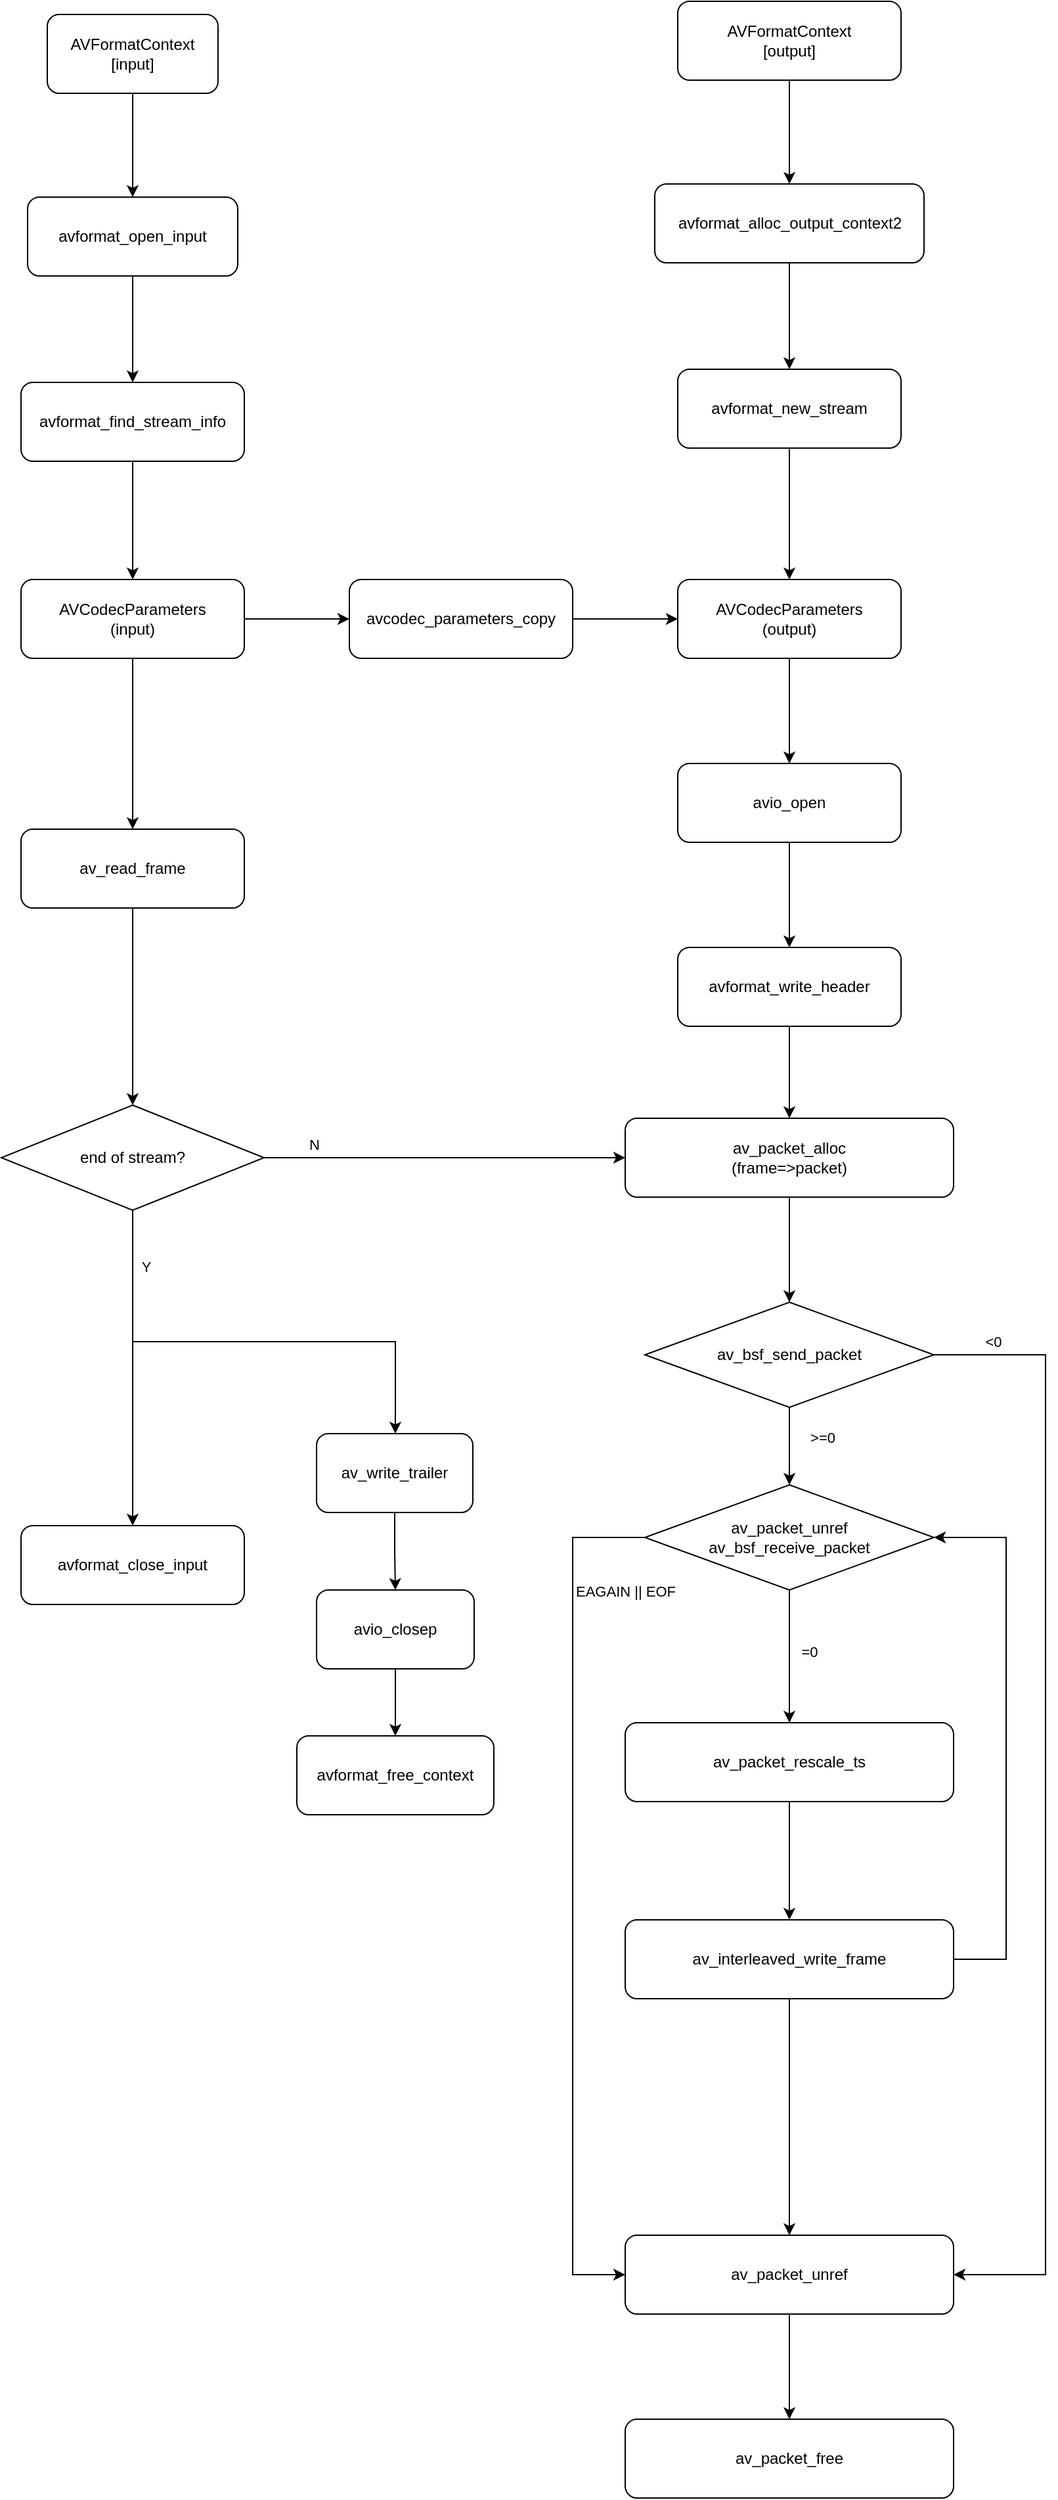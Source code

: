 <mxfile version="20.1.1" type="github">
  <diagram id="fi-OBeDVoVyC95V5E4uT" name="Page-1">
    <mxGraphModel dx="642" dy="2010" grid="1" gridSize="10" guides="1" tooltips="1" connect="1" arrows="1" fold="1" page="1" pageScale="1" pageWidth="827" pageHeight="1169" math="0" shadow="0">
      <root>
        <mxCell id="0" />
        <mxCell id="1" parent="0" />
        <mxCell id="qyG4BkSLCux7nXN27tCq-3" value="" style="edgeStyle=orthogonalEdgeStyle;rounded=0;orthogonalLoop=1;jettySize=auto;html=1;" parent="1" source="qyG4BkSLCux7nXN27tCq-1" target="qyG4BkSLCux7nXN27tCq-2" edge="1">
          <mxGeometry relative="1" as="geometry" />
        </mxCell>
        <mxCell id="qyG4BkSLCux7nXN27tCq-1" value="AVFormatContext&lt;br&gt;[input]" style="rounded=1;whiteSpace=wrap;html=1;" parent="1" vertex="1">
          <mxGeometry x="40" y="-80" width="130" height="60" as="geometry" />
        </mxCell>
        <mxCell id="qyG4BkSLCux7nXN27tCq-5" value="" style="edgeStyle=orthogonalEdgeStyle;rounded=0;orthogonalLoop=1;jettySize=auto;html=1;" parent="1" source="qyG4BkSLCux7nXN27tCq-2" target="qyG4BkSLCux7nXN27tCq-4" edge="1">
          <mxGeometry relative="1" as="geometry" />
        </mxCell>
        <mxCell id="qyG4BkSLCux7nXN27tCq-2" value="avformat_open_input" style="rounded=1;whiteSpace=wrap;html=1;" parent="1" vertex="1">
          <mxGeometry x="25" y="59" width="160" height="60" as="geometry" />
        </mxCell>
        <mxCell id="qyG4BkSLCux7nXN27tCq-24" value="" style="edgeStyle=orthogonalEdgeStyle;rounded=0;orthogonalLoop=1;jettySize=auto;html=1;" parent="1" source="qyG4BkSLCux7nXN27tCq-4" target="qyG4BkSLCux7nXN27tCq-6" edge="1">
          <mxGeometry relative="1" as="geometry">
            <mxPoint x="96" y="340" as="targetPoint" />
          </mxGeometry>
        </mxCell>
        <mxCell id="qyG4BkSLCux7nXN27tCq-4" value="avformat_find_stream_info" style="rounded=1;whiteSpace=wrap;html=1;" parent="1" vertex="1">
          <mxGeometry x="20" y="200" width="170" height="60" as="geometry" />
        </mxCell>
        <mxCell id="qyG4BkSLCux7nXN27tCq-9" value="" style="edgeStyle=orthogonalEdgeStyle;rounded=0;orthogonalLoop=1;jettySize=auto;html=1;" parent="1" source="qyG4BkSLCux7nXN27tCq-6" target="qyG4BkSLCux7nXN27tCq-8" edge="1">
          <mxGeometry relative="1" as="geometry" />
        </mxCell>
        <mxCell id="qyG4BkSLCux7nXN27tCq-43" value="" style="edgeStyle=orthogonalEdgeStyle;rounded=0;orthogonalLoop=1;jettySize=auto;html=1;" parent="1" source="qyG4BkSLCux7nXN27tCq-6" target="qyG4BkSLCux7nXN27tCq-42" edge="1">
          <mxGeometry relative="1" as="geometry" />
        </mxCell>
        <mxCell id="qyG4BkSLCux7nXN27tCq-6" value="AVCodecParameters&lt;br&gt;(input)" style="rounded=1;whiteSpace=wrap;html=1;" parent="1" vertex="1">
          <mxGeometry x="20" y="350" width="170" height="60" as="geometry" />
        </mxCell>
        <mxCell id="qyG4BkSLCux7nXN27tCq-11" value="" style="edgeStyle=orthogonalEdgeStyle;rounded=0;orthogonalLoop=1;jettySize=auto;html=1;" parent="1" source="qyG4BkSLCux7nXN27tCq-8" target="qyG4BkSLCux7nXN27tCq-12" edge="1">
          <mxGeometry relative="1" as="geometry">
            <mxPoint x="96" y="770" as="targetPoint" />
          </mxGeometry>
        </mxCell>
        <mxCell id="qyG4BkSLCux7nXN27tCq-8" value="av_read_frame" style="rounded=1;whiteSpace=wrap;html=1;" parent="1" vertex="1">
          <mxGeometry x="20" y="540" width="170" height="60" as="geometry" />
        </mxCell>
        <mxCell id="qyG4BkSLCux7nXN27tCq-14" value="" style="edgeStyle=orthogonalEdgeStyle;rounded=0;orthogonalLoop=1;jettySize=auto;html=1;" parent="1" source="qyG4BkSLCux7nXN27tCq-12" target="qyG4BkSLCux7nXN27tCq-15" edge="1">
          <mxGeometry relative="1" as="geometry">
            <mxPoint x="275" y="790" as="targetPoint" />
          </mxGeometry>
        </mxCell>
        <mxCell id="qyG4BkSLCux7nXN27tCq-33" value="N" style="edgeLabel;html=1;align=center;verticalAlign=middle;resizable=0;points=[];" parent="qyG4BkSLCux7nXN27tCq-14" vertex="1" connectable="0">
          <mxGeometry x="-0.737" y="1" relative="1" as="geometry">
            <mxPoint x="2" y="-9" as="offset" />
          </mxGeometry>
        </mxCell>
        <mxCell id="qyG4BkSLCux7nXN27tCq-27" value="" style="edgeStyle=orthogonalEdgeStyle;rounded=0;orthogonalLoop=1;jettySize=auto;html=1;entryX=0.5;entryY=0;entryDx=0;entryDy=0;" parent="1" source="qyG4BkSLCux7nXN27tCq-12" target="qyG4BkSLCux7nXN27tCq-18" edge="1">
          <mxGeometry relative="1" as="geometry">
            <mxPoint x="95" y="1030" as="targetPoint" />
          </mxGeometry>
        </mxCell>
        <mxCell id="qyG4BkSLCux7nXN27tCq-34" value="Y" style="edgeLabel;html=1;align=center;verticalAlign=middle;resizable=0;points=[];" parent="qyG4BkSLCux7nXN27tCq-27" vertex="1" connectable="0">
          <mxGeometry x="-0.367" y="-1" relative="1" as="geometry">
            <mxPoint x="11" y="-33" as="offset" />
          </mxGeometry>
        </mxCell>
        <mxCell id="qyG4BkSLCux7nXN27tCq-41" style="edgeStyle=orthogonalEdgeStyle;rounded=0;orthogonalLoop=1;jettySize=auto;html=1;" parent="1" source="qyG4BkSLCux7nXN27tCq-12" target="qyG4BkSLCux7nXN27tCq-35" edge="1">
          <mxGeometry relative="1" as="geometry">
            <Array as="points">
              <mxPoint x="105" y="930" />
              <mxPoint x="305" y="930" />
            </Array>
          </mxGeometry>
        </mxCell>
        <mxCell id="qyG4BkSLCux7nXN27tCq-12" value="end of stream?" style="rhombus;whiteSpace=wrap;html=1;" parent="1" vertex="1">
          <mxGeometry x="5" y="750" width="200" height="80" as="geometry" />
        </mxCell>
        <mxCell id="d98oyUmLEYoi0CtMNhRd-12" value="" style="edgeStyle=orthogonalEdgeStyle;rounded=0;orthogonalLoop=1;jettySize=auto;html=1;" edge="1" parent="1" source="qyG4BkSLCux7nXN27tCq-15" target="d98oyUmLEYoi0CtMNhRd-14">
          <mxGeometry relative="1" as="geometry">
            <mxPoint x="605" y="900" as="targetPoint" />
          </mxGeometry>
        </mxCell>
        <mxCell id="qyG4BkSLCux7nXN27tCq-15" value="av_packet_alloc&lt;br&gt;(frame=&amp;gt;packet)" style="rounded=1;whiteSpace=wrap;html=1;" parent="1" vertex="1">
          <mxGeometry x="480" y="760" width="250" height="60" as="geometry" />
        </mxCell>
        <mxCell id="qyG4BkSLCux7nXN27tCq-18" value="avformat_close_input" style="rounded=1;whiteSpace=wrap;html=1;" parent="1" vertex="1">
          <mxGeometry x="20" y="1070" width="170" height="60" as="geometry" />
        </mxCell>
        <mxCell id="qyG4BkSLCux7nXN27tCq-40" value="" style="edgeStyle=orthogonalEdgeStyle;rounded=0;orthogonalLoop=1;jettySize=auto;html=1;" parent="1" source="qyG4BkSLCux7nXN27tCq-31" target="qyG4BkSLCux7nXN27tCq-39" edge="1">
          <mxGeometry relative="1" as="geometry" />
        </mxCell>
        <mxCell id="qyG4BkSLCux7nXN27tCq-31" value="avio_closep" style="rounded=1;whiteSpace=wrap;html=1;" parent="1" vertex="1">
          <mxGeometry x="245" y="1119" width="120" height="60" as="geometry" />
        </mxCell>
        <mxCell id="qyG4BkSLCux7nXN27tCq-38" value="" style="edgeStyle=orthogonalEdgeStyle;rounded=0;orthogonalLoop=1;jettySize=auto;html=1;" parent="1" source="qyG4BkSLCux7nXN27tCq-35" target="qyG4BkSLCux7nXN27tCq-31" edge="1">
          <mxGeometry relative="1" as="geometry" />
        </mxCell>
        <mxCell id="qyG4BkSLCux7nXN27tCq-35" value="av_write_trailer" style="rounded=1;whiteSpace=wrap;html=1;" parent="1" vertex="1">
          <mxGeometry x="245" y="1000" width="119" height="60" as="geometry" />
        </mxCell>
        <mxCell id="qyG4BkSLCux7nXN27tCq-39" value="avformat_free_context" style="rounded=1;whiteSpace=wrap;html=1;" parent="1" vertex="1">
          <mxGeometry x="230" y="1230" width="150" height="60" as="geometry" />
        </mxCell>
        <mxCell id="qyG4BkSLCux7nXN27tCq-45" value="" style="edgeStyle=orthogonalEdgeStyle;rounded=0;orthogonalLoop=1;jettySize=auto;html=1;" parent="1" source="qyG4BkSLCux7nXN27tCq-42" target="qyG4BkSLCux7nXN27tCq-44" edge="1">
          <mxGeometry relative="1" as="geometry" />
        </mxCell>
        <mxCell id="qyG4BkSLCux7nXN27tCq-42" value="avcodec_parameters_copy" style="rounded=1;whiteSpace=wrap;html=1;" parent="1" vertex="1">
          <mxGeometry x="270" y="350" width="170" height="60" as="geometry" />
        </mxCell>
        <mxCell id="qyG4BkSLCux7nXN27tCq-47" value="" style="edgeStyle=orthogonalEdgeStyle;rounded=0;orthogonalLoop=1;jettySize=auto;html=1;" parent="1" source="qyG4BkSLCux7nXN27tCq-44" target="qyG4BkSLCux7nXN27tCq-46" edge="1">
          <mxGeometry relative="1" as="geometry" />
        </mxCell>
        <mxCell id="qyG4BkSLCux7nXN27tCq-44" value="AVCodecParameters&lt;br&gt;(output)" style="rounded=1;whiteSpace=wrap;html=1;" parent="1" vertex="1">
          <mxGeometry x="520" y="350" width="170" height="60" as="geometry" />
        </mxCell>
        <mxCell id="qyG4BkSLCux7nXN27tCq-49" value="" style="edgeStyle=orthogonalEdgeStyle;rounded=0;orthogonalLoop=1;jettySize=auto;html=1;" parent="1" source="qyG4BkSLCux7nXN27tCq-46" target="qyG4BkSLCux7nXN27tCq-48" edge="1">
          <mxGeometry relative="1" as="geometry" />
        </mxCell>
        <mxCell id="qyG4BkSLCux7nXN27tCq-46" value="avio_open" style="rounded=1;whiteSpace=wrap;html=1;" parent="1" vertex="1">
          <mxGeometry x="520" y="490" width="170" height="60" as="geometry" />
        </mxCell>
        <mxCell id="qyG4BkSLCux7nXN27tCq-50" value="" style="edgeStyle=orthogonalEdgeStyle;rounded=0;orthogonalLoop=1;jettySize=auto;html=1;" parent="1" source="qyG4BkSLCux7nXN27tCq-48" target="qyG4BkSLCux7nXN27tCq-15" edge="1">
          <mxGeometry relative="1" as="geometry" />
        </mxCell>
        <mxCell id="qyG4BkSLCux7nXN27tCq-48" value="avformat_write_header" style="rounded=1;whiteSpace=wrap;html=1;" parent="1" vertex="1">
          <mxGeometry x="520" y="630" width="170" height="60" as="geometry" />
        </mxCell>
        <mxCell id="qyG4BkSLCux7nXN27tCq-53" value="" style="edgeStyle=orthogonalEdgeStyle;rounded=0;orthogonalLoop=1;jettySize=auto;html=1;" parent="1" source="qyG4BkSLCux7nXN27tCq-51" target="qyG4BkSLCux7nXN27tCq-52" edge="1">
          <mxGeometry relative="1" as="geometry" />
        </mxCell>
        <mxCell id="qyG4BkSLCux7nXN27tCq-51" value="AVFormatContext&lt;br&gt;[output]" style="rounded=1;whiteSpace=wrap;html=1;" parent="1" vertex="1">
          <mxGeometry x="520" y="-90" width="170" height="60" as="geometry" />
        </mxCell>
        <mxCell id="qyG4BkSLCux7nXN27tCq-55" value="" style="edgeStyle=orthogonalEdgeStyle;rounded=0;orthogonalLoop=1;jettySize=auto;html=1;" parent="1" source="qyG4BkSLCux7nXN27tCq-52" target="qyG4BkSLCux7nXN27tCq-54" edge="1">
          <mxGeometry relative="1" as="geometry" />
        </mxCell>
        <mxCell id="qyG4BkSLCux7nXN27tCq-52" value="avformat_alloc_output_context2" style="rounded=1;whiteSpace=wrap;html=1;" parent="1" vertex="1">
          <mxGeometry x="502.5" y="49" width="205" height="60" as="geometry" />
        </mxCell>
        <mxCell id="qyG4BkSLCux7nXN27tCq-56" value="" style="edgeStyle=orthogonalEdgeStyle;rounded=0;orthogonalLoop=1;jettySize=auto;html=1;" parent="1" source="qyG4BkSLCux7nXN27tCq-54" target="qyG4BkSLCux7nXN27tCq-44" edge="1">
          <mxGeometry relative="1" as="geometry" />
        </mxCell>
        <mxCell id="qyG4BkSLCux7nXN27tCq-54" value="avformat_new_stream" style="rounded=1;whiteSpace=wrap;html=1;" parent="1" vertex="1">
          <mxGeometry x="520" y="190" width="170" height="60" as="geometry" />
        </mxCell>
        <mxCell id="d98oyUmLEYoi0CtMNhRd-6" value="" style="edgeStyle=orthogonalEdgeStyle;rounded=0;orthogonalLoop=1;jettySize=auto;html=1;" edge="1" parent="1" source="d98oyUmLEYoi0CtMNhRd-3" target="d98oyUmLEYoi0CtMNhRd-5">
          <mxGeometry relative="1" as="geometry" />
        </mxCell>
        <mxCell id="d98oyUmLEYoi0CtMNhRd-3" value="av_packet_rescale_ts" style="rounded=1;whiteSpace=wrap;html=1;" vertex="1" parent="1">
          <mxGeometry x="480" y="1220" width="250" height="60" as="geometry" />
        </mxCell>
        <mxCell id="d98oyUmLEYoi0CtMNhRd-8" value="" style="edgeStyle=orthogonalEdgeStyle;rounded=0;orthogonalLoop=1;jettySize=auto;html=1;" edge="1" parent="1" source="d98oyUmLEYoi0CtMNhRd-5" target="d98oyUmLEYoi0CtMNhRd-7">
          <mxGeometry relative="1" as="geometry" />
        </mxCell>
        <mxCell id="d98oyUmLEYoi0CtMNhRd-24" style="edgeStyle=orthogonalEdgeStyle;rounded=0;orthogonalLoop=1;jettySize=auto;html=1;" edge="1" parent="1" source="d98oyUmLEYoi0CtMNhRd-5" target="d98oyUmLEYoi0CtMNhRd-19">
          <mxGeometry relative="1" as="geometry">
            <Array as="points">
              <mxPoint x="770" y="1400" />
              <mxPoint x="770" y="1079" />
            </Array>
          </mxGeometry>
        </mxCell>
        <mxCell id="d98oyUmLEYoi0CtMNhRd-5" value="av_interleaved_write_frame" style="rounded=1;whiteSpace=wrap;html=1;" vertex="1" parent="1">
          <mxGeometry x="480" y="1370" width="250" height="60" as="geometry" />
        </mxCell>
        <mxCell id="d98oyUmLEYoi0CtMNhRd-10" value="" style="edgeStyle=orthogonalEdgeStyle;rounded=0;orthogonalLoop=1;jettySize=auto;html=1;" edge="1" parent="1" source="d98oyUmLEYoi0CtMNhRd-7" target="d98oyUmLEYoi0CtMNhRd-9">
          <mxGeometry relative="1" as="geometry" />
        </mxCell>
        <mxCell id="d98oyUmLEYoi0CtMNhRd-7" value="av_packet_unref" style="rounded=1;whiteSpace=wrap;html=1;" vertex="1" parent="1">
          <mxGeometry x="480" y="1610" width="250" height="60" as="geometry" />
        </mxCell>
        <mxCell id="d98oyUmLEYoi0CtMNhRd-9" value="av_packet_free" style="rounded=1;whiteSpace=wrap;html=1;" vertex="1" parent="1">
          <mxGeometry x="480" y="1750" width="250" height="60" as="geometry" />
        </mxCell>
        <mxCell id="d98oyUmLEYoi0CtMNhRd-15" style="edgeStyle=orthogonalEdgeStyle;rounded=0;orthogonalLoop=1;jettySize=auto;html=1;" edge="1" parent="1" source="d98oyUmLEYoi0CtMNhRd-14" target="d98oyUmLEYoi0CtMNhRd-7">
          <mxGeometry relative="1" as="geometry">
            <Array as="points">
              <mxPoint x="800" y="940" />
              <mxPoint x="800" y="1640" />
            </Array>
          </mxGeometry>
        </mxCell>
        <mxCell id="d98oyUmLEYoi0CtMNhRd-16" value="&amp;lt;0" style="edgeLabel;html=1;align=center;verticalAlign=middle;resizable=0;points=[];" vertex="1" connectable="0" parent="d98oyUmLEYoi0CtMNhRd-15">
          <mxGeometry x="-0.909" y="2" relative="1" as="geometry">
            <mxPoint x="6" y="-8" as="offset" />
          </mxGeometry>
        </mxCell>
        <mxCell id="d98oyUmLEYoi0CtMNhRd-20" value="" style="edgeStyle=orthogonalEdgeStyle;rounded=0;orthogonalLoop=1;jettySize=auto;html=1;" edge="1" parent="1" source="d98oyUmLEYoi0CtMNhRd-14" target="d98oyUmLEYoi0CtMNhRd-19">
          <mxGeometry relative="1" as="geometry" />
        </mxCell>
        <mxCell id="d98oyUmLEYoi0CtMNhRd-21" value="&amp;gt;=0" style="edgeLabel;html=1;align=center;verticalAlign=middle;resizable=0;points=[];" vertex="1" connectable="0" parent="d98oyUmLEYoi0CtMNhRd-20">
          <mxGeometry x="-0.388" y="-1" relative="1" as="geometry">
            <mxPoint x="26" y="5" as="offset" />
          </mxGeometry>
        </mxCell>
        <mxCell id="d98oyUmLEYoi0CtMNhRd-14" value="av_bsf_send_packet" style="rhombus;whiteSpace=wrap;html=1;" vertex="1" parent="1">
          <mxGeometry x="495" y="900" width="220" height="80" as="geometry" />
        </mxCell>
        <mxCell id="d98oyUmLEYoi0CtMNhRd-22" style="edgeStyle=orthogonalEdgeStyle;rounded=0;orthogonalLoop=1;jettySize=auto;html=1;" edge="1" parent="1" source="d98oyUmLEYoi0CtMNhRd-19" target="d98oyUmLEYoi0CtMNhRd-3">
          <mxGeometry relative="1" as="geometry" />
        </mxCell>
        <mxCell id="d98oyUmLEYoi0CtMNhRd-23" value="=0" style="edgeLabel;html=1;align=center;verticalAlign=middle;resizable=0;points=[];" vertex="1" connectable="0" parent="d98oyUmLEYoi0CtMNhRd-22">
          <mxGeometry x="-0.379" y="1" relative="1" as="geometry">
            <mxPoint x="14" y="15" as="offset" />
          </mxGeometry>
        </mxCell>
        <mxCell id="d98oyUmLEYoi0CtMNhRd-25" style="edgeStyle=orthogonalEdgeStyle;rounded=0;orthogonalLoop=1;jettySize=auto;html=1;" edge="1" parent="1" source="d98oyUmLEYoi0CtMNhRd-19" target="d98oyUmLEYoi0CtMNhRd-7">
          <mxGeometry relative="1" as="geometry">
            <Array as="points">
              <mxPoint x="440" y="1079" />
              <mxPoint x="440" y="1640" />
            </Array>
          </mxGeometry>
        </mxCell>
        <mxCell id="d98oyUmLEYoi0CtMNhRd-26" value="EAGAIN || EOF" style="edgeLabel;html=1;align=center;verticalAlign=middle;resizable=0;points=[];" vertex="1" connectable="0" parent="d98oyUmLEYoi0CtMNhRd-25">
          <mxGeometry x="-0.639" y="2" relative="1" as="geometry">
            <mxPoint x="38" y="-23" as="offset" />
          </mxGeometry>
        </mxCell>
        <mxCell id="d98oyUmLEYoi0CtMNhRd-19" value="av_packet_unref&lt;br&gt;av_bsf_receive_packet" style="rhombus;whiteSpace=wrap;html=1;" vertex="1" parent="1">
          <mxGeometry x="495" y="1039" width="220" height="80" as="geometry" />
        </mxCell>
      </root>
    </mxGraphModel>
  </diagram>
</mxfile>
